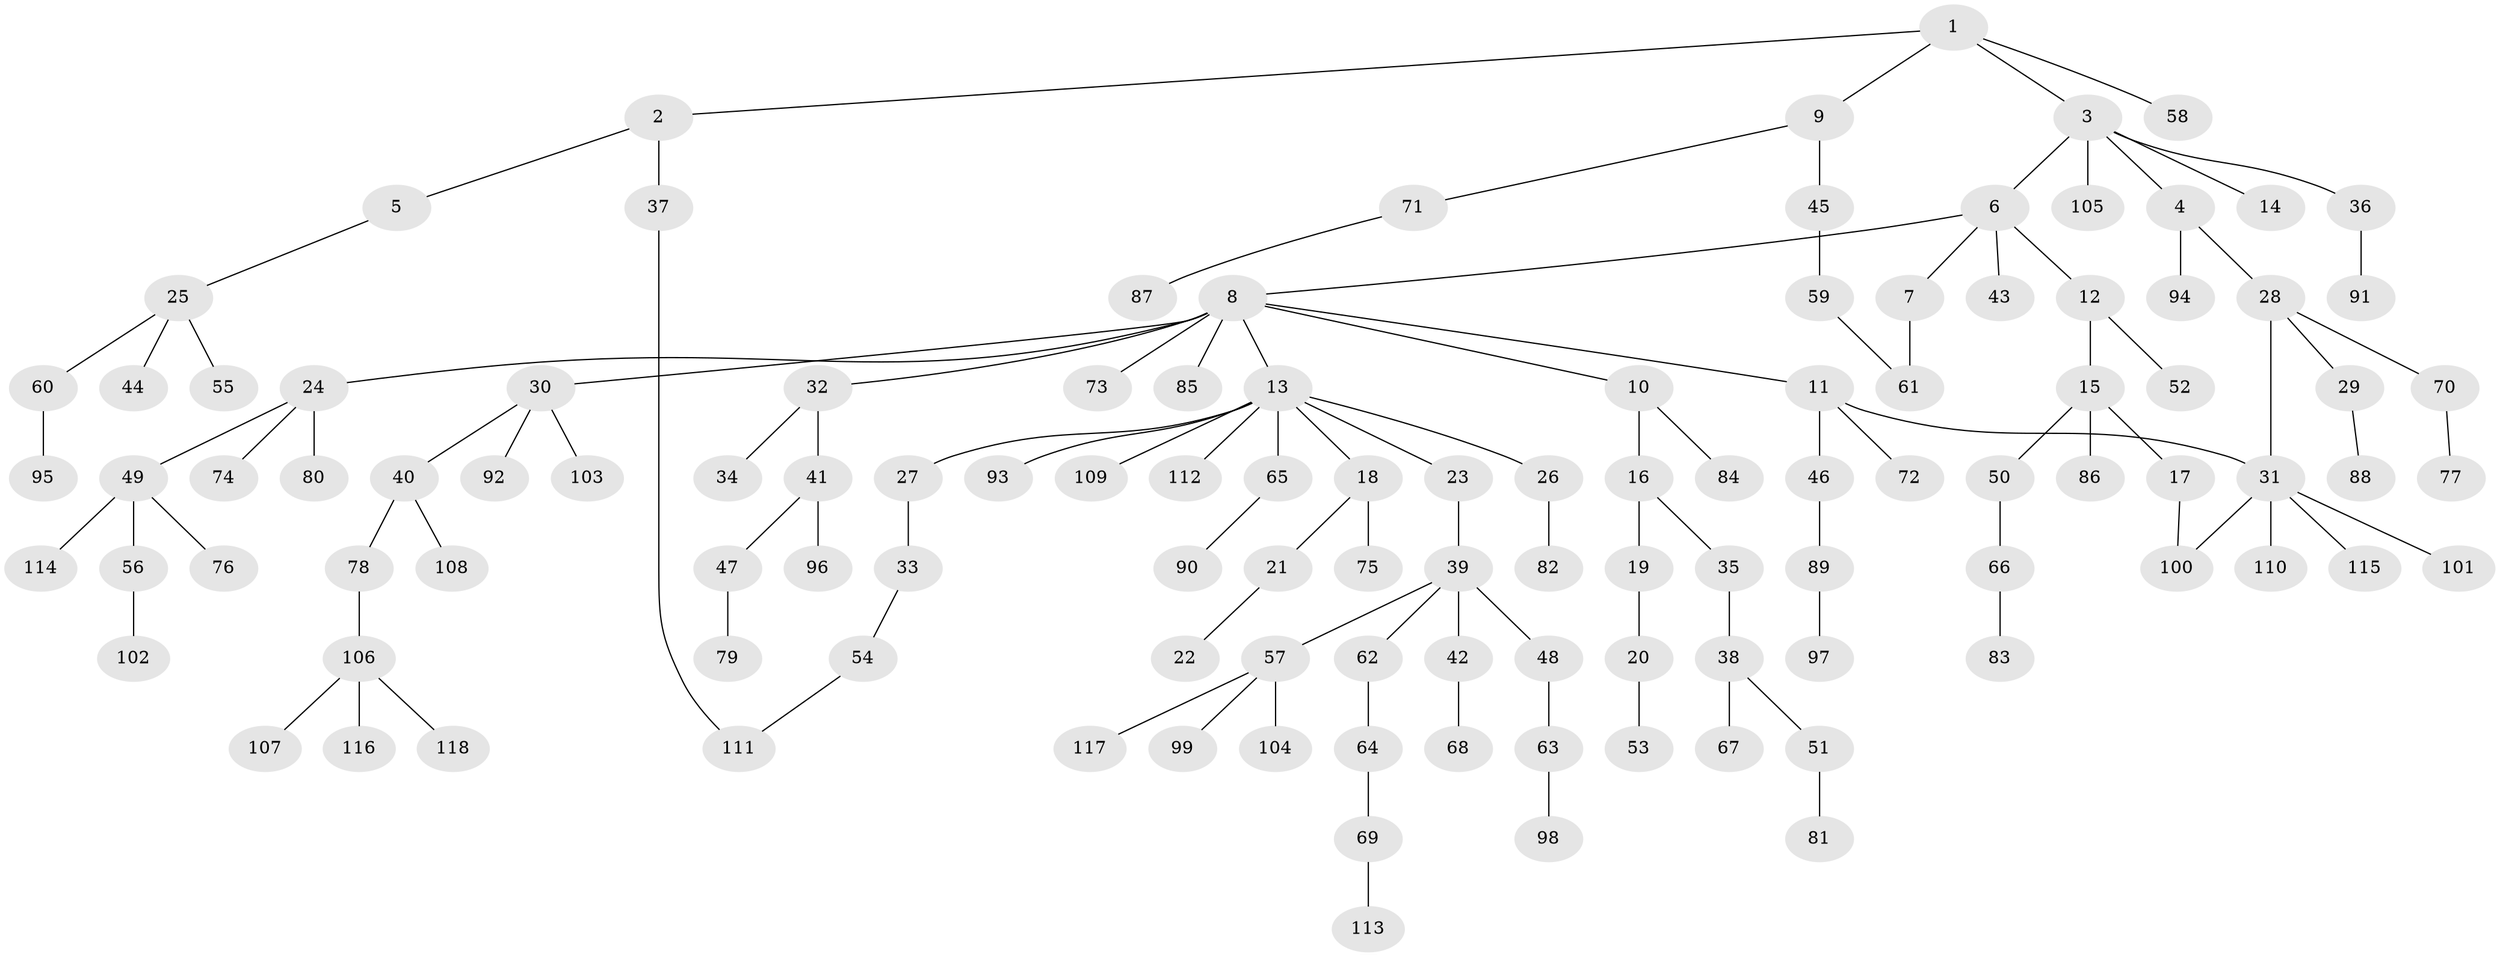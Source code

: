 // coarse degree distribution, {3: 0.1518987341772152, 5: 0.0379746835443038, 2: 0.20253164556962025, 4: 0.06329113924050633, 11: 0.012658227848101266, 9: 0.012658227848101266, 1: 0.5189873417721519}
// Generated by graph-tools (version 1.1) at 2025/41/03/06/25 10:41:28]
// undirected, 118 vertices, 121 edges
graph export_dot {
graph [start="1"]
  node [color=gray90,style=filled];
  1;
  2;
  3;
  4;
  5;
  6;
  7;
  8;
  9;
  10;
  11;
  12;
  13;
  14;
  15;
  16;
  17;
  18;
  19;
  20;
  21;
  22;
  23;
  24;
  25;
  26;
  27;
  28;
  29;
  30;
  31;
  32;
  33;
  34;
  35;
  36;
  37;
  38;
  39;
  40;
  41;
  42;
  43;
  44;
  45;
  46;
  47;
  48;
  49;
  50;
  51;
  52;
  53;
  54;
  55;
  56;
  57;
  58;
  59;
  60;
  61;
  62;
  63;
  64;
  65;
  66;
  67;
  68;
  69;
  70;
  71;
  72;
  73;
  74;
  75;
  76;
  77;
  78;
  79;
  80;
  81;
  82;
  83;
  84;
  85;
  86;
  87;
  88;
  89;
  90;
  91;
  92;
  93;
  94;
  95;
  96;
  97;
  98;
  99;
  100;
  101;
  102;
  103;
  104;
  105;
  106;
  107;
  108;
  109;
  110;
  111;
  112;
  113;
  114;
  115;
  116;
  117;
  118;
  1 -- 2;
  1 -- 3;
  1 -- 9;
  1 -- 58;
  2 -- 5;
  2 -- 37;
  3 -- 4;
  3 -- 6;
  3 -- 14;
  3 -- 36;
  3 -- 105;
  4 -- 28;
  4 -- 94;
  5 -- 25;
  6 -- 7;
  6 -- 8;
  6 -- 12;
  6 -- 43;
  7 -- 61;
  8 -- 10;
  8 -- 11;
  8 -- 13;
  8 -- 24;
  8 -- 30;
  8 -- 32;
  8 -- 73;
  8 -- 85;
  9 -- 45;
  9 -- 71;
  10 -- 16;
  10 -- 84;
  11 -- 31;
  11 -- 46;
  11 -- 72;
  12 -- 15;
  12 -- 52;
  13 -- 18;
  13 -- 23;
  13 -- 26;
  13 -- 27;
  13 -- 65;
  13 -- 93;
  13 -- 109;
  13 -- 112;
  15 -- 17;
  15 -- 50;
  15 -- 86;
  16 -- 19;
  16 -- 35;
  17 -- 100;
  18 -- 21;
  18 -- 75;
  19 -- 20;
  20 -- 53;
  21 -- 22;
  23 -- 39;
  24 -- 49;
  24 -- 74;
  24 -- 80;
  25 -- 44;
  25 -- 55;
  25 -- 60;
  26 -- 82;
  27 -- 33;
  28 -- 29;
  28 -- 70;
  28 -- 31;
  29 -- 88;
  30 -- 40;
  30 -- 92;
  30 -- 103;
  31 -- 100;
  31 -- 101;
  31 -- 110;
  31 -- 115;
  32 -- 34;
  32 -- 41;
  33 -- 54;
  35 -- 38;
  36 -- 91;
  37 -- 111;
  38 -- 51;
  38 -- 67;
  39 -- 42;
  39 -- 48;
  39 -- 57;
  39 -- 62;
  40 -- 78;
  40 -- 108;
  41 -- 47;
  41 -- 96;
  42 -- 68;
  45 -- 59;
  46 -- 89;
  47 -- 79;
  48 -- 63;
  49 -- 56;
  49 -- 76;
  49 -- 114;
  50 -- 66;
  51 -- 81;
  54 -- 111;
  56 -- 102;
  57 -- 99;
  57 -- 104;
  57 -- 117;
  59 -- 61;
  60 -- 95;
  62 -- 64;
  63 -- 98;
  64 -- 69;
  65 -- 90;
  66 -- 83;
  69 -- 113;
  70 -- 77;
  71 -- 87;
  78 -- 106;
  89 -- 97;
  106 -- 107;
  106 -- 116;
  106 -- 118;
}
